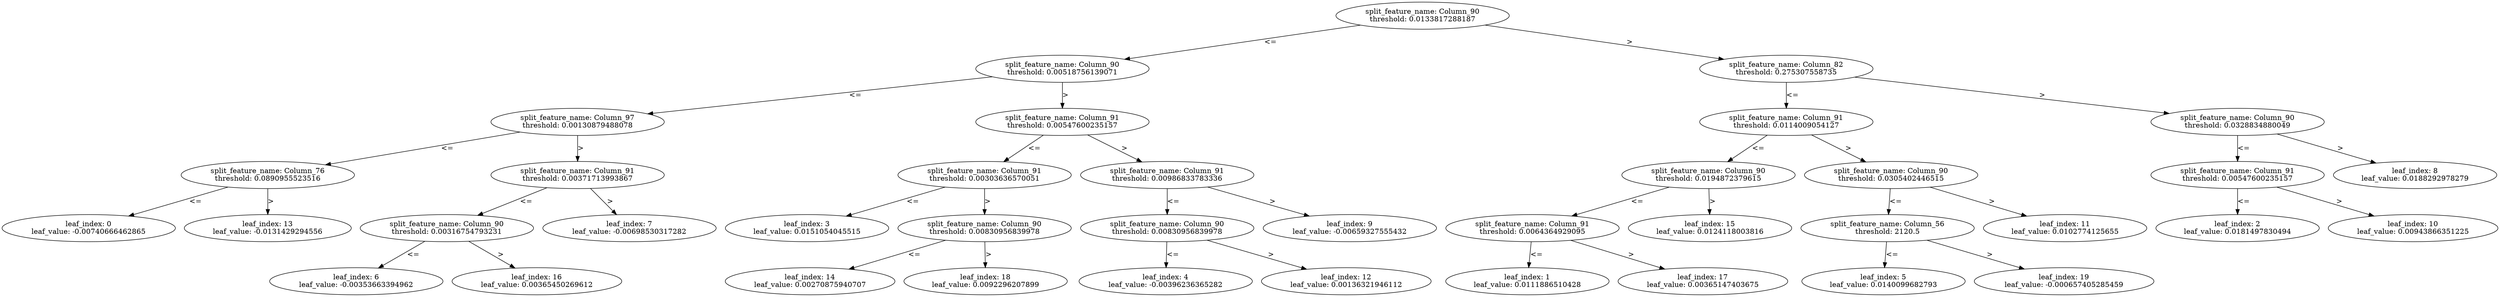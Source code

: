 digraph Tree9 {
	split0 [label="split_feature_name: Column_90\nthreshold: 0.0133817288187"]
	split2 [label="split_feature_name: Column_90\nthreshold: 0.00518756139071"]
	split5 [label="split_feature_name: Column_97\nthreshold: 0.00130879488078"]
	split12 [label="split_feature_name: Column_76\nthreshold: 0.0890955523516"]
	leaf0 [label="leaf_index: 0\nleaf_value: -0.00740666462865"]
	split12 -> leaf0 [label="<="]
	leaf13 [label="leaf_index: 13\nleaf_value: -0.0131429294556"]
	split12 -> leaf13 [label=">"]
	split5 -> split12 [label="<="]
	split6 [label="split_feature_name: Column_91\nthreshold: 0.00371713993867"]
	split15 [label="split_feature_name: Column_90\nthreshold: 0.00316754793231"]
	leaf6 [label="leaf_index: 6\nleaf_value: -0.00353663394962"]
	split15 -> leaf6 [label="<="]
	leaf16 [label="leaf_index: 16\nleaf_value: 0.00365450269612"]
	split15 -> leaf16 [label=">"]
	split6 -> split15 [label="<="]
	leaf7 [label="leaf_index: 7\nleaf_value: -0.00698530317282"]
	split6 -> leaf7 [label=">"]
	split5 -> split6 [label=">"]
	split2 -> split5 [label="<="]
	split3 [label="split_feature_name: Column_91\nthreshold: 0.00547600235157"]
	split13 [label="split_feature_name: Column_91\nthreshold: 0.00303636570051"]
	leaf3 [label="leaf_index: 3\nleaf_value: 0.0151054045515"]
	split13 -> leaf3 [label="<="]
	split17 [label="split_feature_name: Column_90\nthreshold: 0.00830956839978"]
	leaf14 [label="leaf_index: 14\nleaf_value: 0.00270875940707"]
	split17 -> leaf14 [label="<="]
	leaf18 [label="leaf_index: 18\nleaf_value: 0.0092296207899"]
	split17 -> leaf18 [label=">"]
	split13 -> split17 [label=">"]
	split3 -> split13 [label="<="]
	split8 [label="split_feature_name: Column_91\nthreshold: 0.00986833783336"]
	split11 [label="split_feature_name: Column_90\nthreshold: 0.00830956839978"]
	leaf4 [label="leaf_index: 4\nleaf_value: -0.00396236365282"]
	split11 -> leaf4 [label="<="]
	leaf12 [label="leaf_index: 12\nleaf_value: 0.00136321946112"]
	split11 -> leaf12 [label=">"]
	split8 -> split11 [label="<="]
	leaf9 [label="leaf_index: 9\nleaf_value: -0.00659327555432"]
	split8 -> leaf9 [label=">"]
	split3 -> split8 [label=">"]
	split2 -> split3 [label=">"]
	split0 -> split2 [label="<="]
	split1 [label="split_feature_name: Column_82\nthreshold: 0.275307558735"]
	split4 [label="split_feature_name: Column_91\nthreshold: 0.0114009054127"]
	split14 [label="split_feature_name: Column_90\nthreshold: 0.0194872379615"]
	split16 [label="split_feature_name: Column_91\nthreshold: 0.0064364929095"]
	leaf1 [label="leaf_index: 1\nleaf_value: 0.0111886510428"]
	split16 -> leaf1 [label="<="]
	leaf17 [label="leaf_index: 17\nleaf_value: 0.00365147403675"]
	split16 -> leaf17 [label=">"]
	split14 -> split16 [label="<="]
	leaf15 [label="leaf_index: 15\nleaf_value: 0.0124118003816"]
	split14 -> leaf15 [label=">"]
	split4 -> split14 [label="<="]
	split10 [label="split_feature_name: Column_90\nthreshold: 0.0305402446515"]
	split18 [label="split_feature_name: Column_56\nthreshold: 2120.5"]
	leaf5 [label="leaf_index: 5\nleaf_value: 0.0140099682793"]
	split18 -> leaf5 [label="<="]
	leaf19 [label="leaf_index: 19\nleaf_value: -0.000657405285459"]
	split18 -> leaf19 [label=">"]
	split10 -> split18 [label="<="]
	leaf11 [label="leaf_index: 11\nleaf_value: 0.0102774125655"]
	split10 -> leaf11 [label=">"]
	split4 -> split10 [label=">"]
	split1 -> split4 [label="<="]
	split7 [label="split_feature_name: Column_90\nthreshold: 0.0328834880049"]
	split9 [label="split_feature_name: Column_91\nthreshold: 0.00547600235157"]
	leaf2 [label="leaf_index: 2\nleaf_value: 0.0181497830494"]
	split9 -> leaf2 [label="<="]
	leaf10 [label="leaf_index: 10\nleaf_value: 0.00943866351225"]
	split9 -> leaf10 [label=">"]
	split7 -> split9 [label="<="]
	leaf8 [label="leaf_index: 8\nleaf_value: 0.0188292978279"]
	split7 -> leaf8 [label=">"]
	split1 -> split7 [label=">"]
	split0 -> split1 [label=">"]
}
